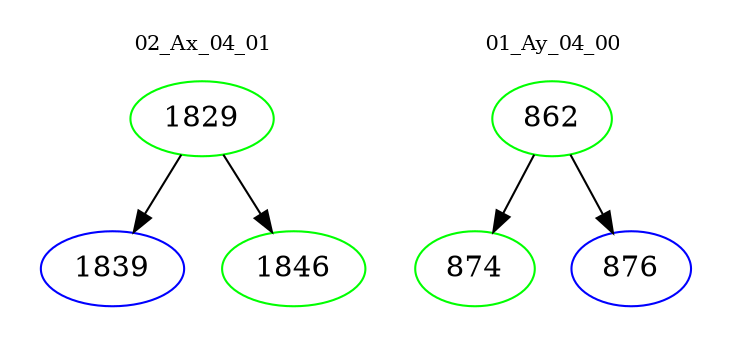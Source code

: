 digraph{
subgraph cluster_0 {
color = white
label = "02_Ax_04_01";
fontsize=10;
T0_1829 [label="1829", color="green"]
T0_1829 -> T0_1839 [color="black"]
T0_1839 [label="1839", color="blue"]
T0_1829 -> T0_1846 [color="black"]
T0_1846 [label="1846", color="green"]
}
subgraph cluster_1 {
color = white
label = "01_Ay_04_00";
fontsize=10;
T1_862 [label="862", color="green"]
T1_862 -> T1_874 [color="black"]
T1_874 [label="874", color="green"]
T1_862 -> T1_876 [color="black"]
T1_876 [label="876", color="blue"]
}
}
